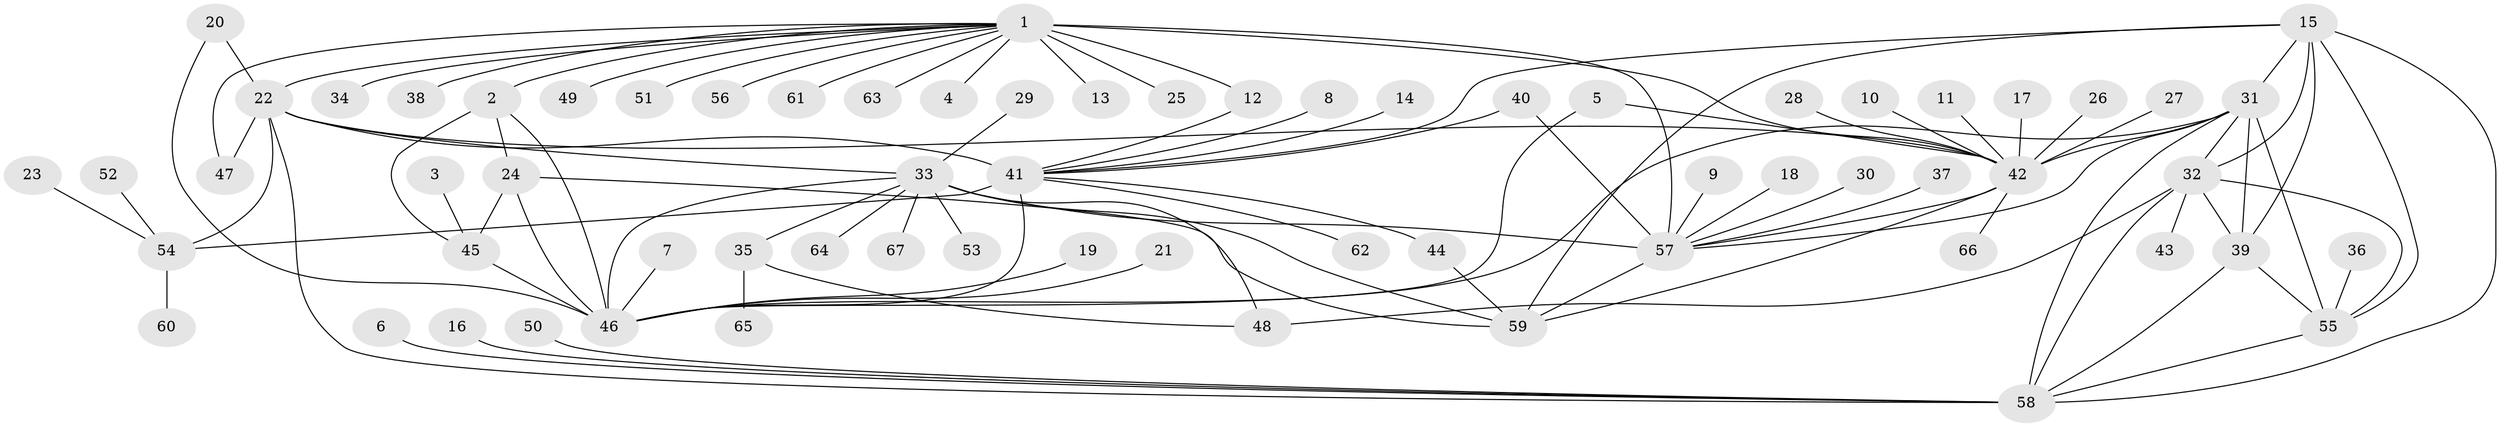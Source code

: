 // original degree distribution, {17: 0.007518796992481203, 7: 0.03759398496240601, 9: 0.03759398496240601, 12: 0.007518796992481203, 14: 0.007518796992481203, 6: 0.06015037593984962, 11: 0.022556390977443608, 8: 0.03007518796992481, 10: 0.007518796992481203, 13: 0.015037593984962405, 1: 0.5864661654135338, 2: 0.13533834586466165, 3: 0.045112781954887216}
// Generated by graph-tools (version 1.1) at 2025/50/03/09/25 03:50:27]
// undirected, 67 vertices, 101 edges
graph export_dot {
graph [start="1"]
  node [color=gray90,style=filled];
  1;
  2;
  3;
  4;
  5;
  6;
  7;
  8;
  9;
  10;
  11;
  12;
  13;
  14;
  15;
  16;
  17;
  18;
  19;
  20;
  21;
  22;
  23;
  24;
  25;
  26;
  27;
  28;
  29;
  30;
  31;
  32;
  33;
  34;
  35;
  36;
  37;
  38;
  39;
  40;
  41;
  42;
  43;
  44;
  45;
  46;
  47;
  48;
  49;
  50;
  51;
  52;
  53;
  54;
  55;
  56;
  57;
  58;
  59;
  60;
  61;
  62;
  63;
  64;
  65;
  66;
  67;
  1 -- 2 [weight=1.0];
  1 -- 4 [weight=1.0];
  1 -- 12 [weight=1.0];
  1 -- 13 [weight=1.0];
  1 -- 22 [weight=1.0];
  1 -- 25 [weight=1.0];
  1 -- 34 [weight=1.0];
  1 -- 38 [weight=1.0];
  1 -- 42 [weight=4.0];
  1 -- 47 [weight=1.0];
  1 -- 49 [weight=1.0];
  1 -- 51 [weight=1.0];
  1 -- 56 [weight=1.0];
  1 -- 57 [weight=4.0];
  1 -- 61 [weight=1.0];
  1 -- 63 [weight=1.0];
  2 -- 24 [weight=1.0];
  2 -- 45 [weight=1.0];
  2 -- 46 [weight=3.0];
  3 -- 45 [weight=1.0];
  5 -- 42 [weight=1.0];
  5 -- 46 [weight=1.0];
  6 -- 58 [weight=1.0];
  7 -- 46 [weight=1.0];
  8 -- 41 [weight=1.0];
  9 -- 57 [weight=1.0];
  10 -- 42 [weight=1.0];
  11 -- 42 [weight=1.0];
  12 -- 41 [weight=1.0];
  14 -- 41 [weight=1.0];
  15 -- 31 [weight=1.0];
  15 -- 32 [weight=1.0];
  15 -- 39 [weight=1.0];
  15 -- 41 [weight=1.0];
  15 -- 55 [weight=1.0];
  15 -- 58 [weight=1.0];
  15 -- 59 [weight=1.0];
  16 -- 58 [weight=1.0];
  17 -- 42 [weight=1.0];
  18 -- 57 [weight=1.0];
  19 -- 46 [weight=1.0];
  20 -- 22 [weight=1.0];
  20 -- 46 [weight=1.0];
  21 -- 46 [weight=1.0];
  22 -- 33 [weight=1.0];
  22 -- 41 [weight=4.0];
  22 -- 42 [weight=1.0];
  22 -- 47 [weight=1.0];
  22 -- 54 [weight=1.0];
  22 -- 58 [weight=1.0];
  23 -- 54 [weight=1.0];
  24 -- 45 [weight=1.0];
  24 -- 46 [weight=3.0];
  24 -- 59 [weight=1.0];
  26 -- 42 [weight=1.0];
  27 -- 42 [weight=1.0];
  28 -- 42 [weight=1.0];
  29 -- 33 [weight=1.0];
  30 -- 57 [weight=1.0];
  31 -- 32 [weight=1.0];
  31 -- 39 [weight=1.0];
  31 -- 42 [weight=1.0];
  31 -- 46 [weight=2.0];
  31 -- 55 [weight=1.0];
  31 -- 57 [weight=1.0];
  31 -- 58 [weight=1.0];
  32 -- 39 [weight=1.0];
  32 -- 43 [weight=1.0];
  32 -- 48 [weight=1.0];
  32 -- 55 [weight=1.0];
  32 -- 58 [weight=1.0];
  33 -- 35 [weight=4.0];
  33 -- 46 [weight=1.0];
  33 -- 48 [weight=4.0];
  33 -- 53 [weight=1.0];
  33 -- 57 [weight=1.0];
  33 -- 59 [weight=1.0];
  33 -- 64 [weight=1.0];
  33 -- 67 [weight=1.0];
  35 -- 48 [weight=1.0];
  35 -- 65 [weight=1.0];
  36 -- 55 [weight=1.0];
  37 -- 57 [weight=1.0];
  39 -- 55 [weight=1.0];
  39 -- 58 [weight=1.0];
  40 -- 41 [weight=1.0];
  40 -- 57 [weight=1.0];
  41 -- 44 [weight=1.0];
  41 -- 46 [weight=1.0];
  41 -- 54 [weight=4.0];
  41 -- 62 [weight=1.0];
  42 -- 57 [weight=1.0];
  42 -- 59 [weight=1.0];
  42 -- 66 [weight=1.0];
  44 -- 59 [weight=1.0];
  45 -- 46 [weight=3.0];
  50 -- 58 [weight=1.0];
  52 -- 54 [weight=1.0];
  54 -- 60 [weight=1.0];
  55 -- 58 [weight=1.0];
  57 -- 59 [weight=1.0];
}
